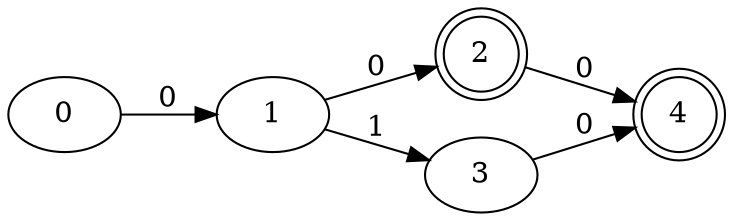 digraph Automata {
	rankdir=LR
	0 [label=0]
	0 -> 1 [label=0]
	1 [label=1]
	1 -> 2 [label=0]
	1 -> 3 [label=1]
	2 [label=2 shape=doublecircle]
	2 -> 4 [label=0]
	3 [label=3]
	3 -> 4 [label=0]
	4 [label=4 shape=doublecircle]
}
